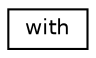 digraph "Graphical Class Hierarchy"
{
  edge [fontname="Helvetica",fontsize="10",labelfontname="Helvetica",labelfontsize="10"];
  node [fontname="Helvetica",fontsize="10",shape=record];
  rankdir="LR";
  Node0 [label="with",height=0.2,width=0.4,color="black", fillcolor="white", style="filled",URL="$d4/d10/classwith.html"];
}
